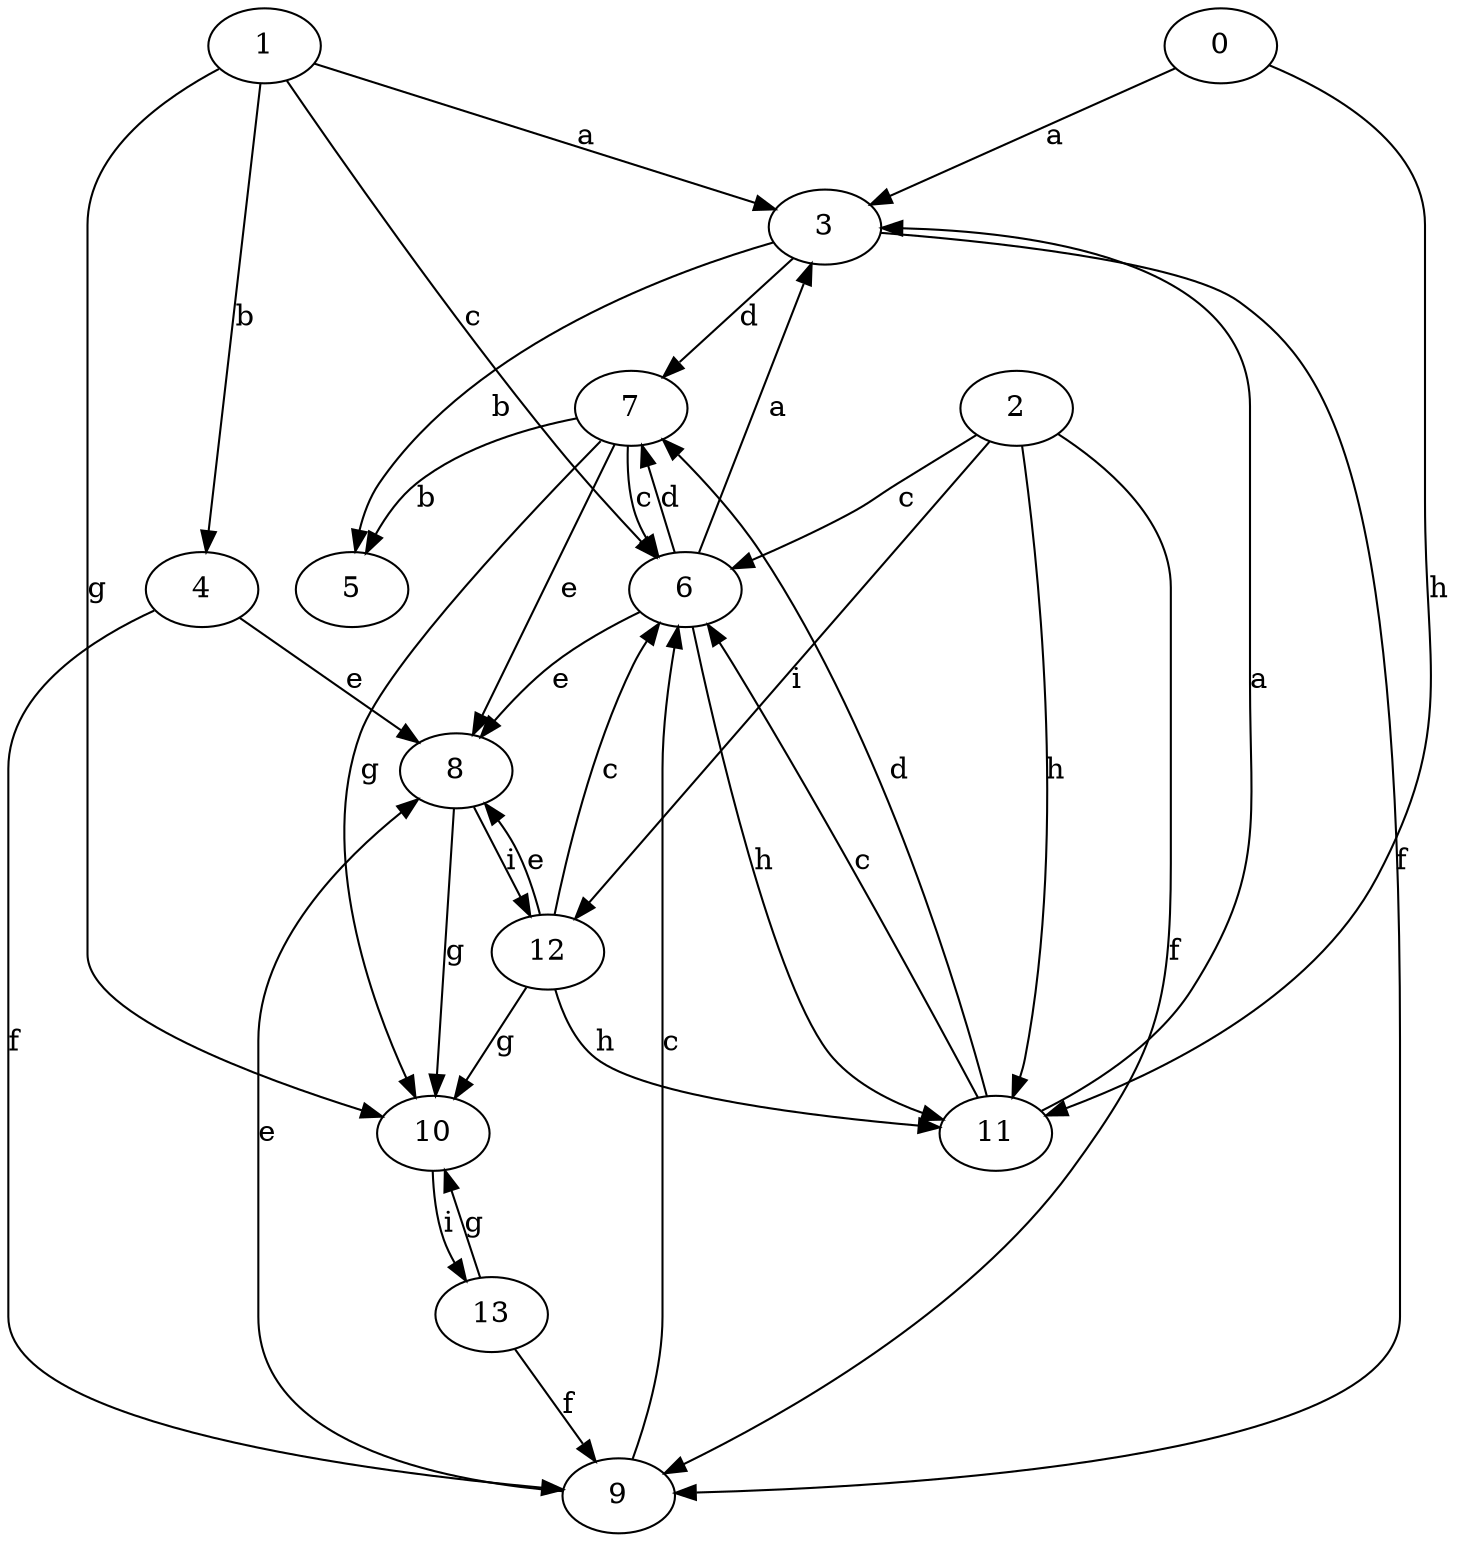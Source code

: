 strict digraph  {
3;
4;
0;
5;
6;
7;
8;
1;
9;
10;
11;
12;
2;
13;
3 -> 5  [label=b];
3 -> 7  [label=d];
3 -> 9  [label=f];
4 -> 8  [label=e];
4 -> 9  [label=f];
0 -> 3  [label=a];
0 -> 11  [label=h];
6 -> 3  [label=a];
6 -> 7  [label=d];
6 -> 8  [label=e];
6 -> 11  [label=h];
7 -> 5  [label=b];
7 -> 6  [label=c];
7 -> 8  [label=e];
7 -> 10  [label=g];
8 -> 10  [label=g];
8 -> 12  [label=i];
1 -> 3  [label=a];
1 -> 4  [label=b];
1 -> 6  [label=c];
1 -> 10  [label=g];
9 -> 6  [label=c];
9 -> 8  [label=e];
10 -> 13  [label=i];
11 -> 3  [label=a];
11 -> 6  [label=c];
11 -> 7  [label=d];
12 -> 6  [label=c];
12 -> 8  [label=e];
12 -> 10  [label=g];
12 -> 11  [label=h];
2 -> 6  [label=c];
2 -> 9  [label=f];
2 -> 11  [label=h];
2 -> 12  [label=i];
13 -> 9  [label=f];
13 -> 10  [label=g];
}
